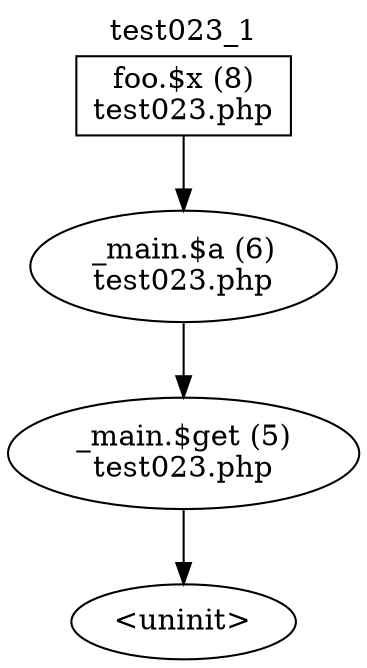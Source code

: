 digraph cfg {
  label="test023_1";
  labelloc=t;
  n1 [shape=box, label="foo.$x (8)\ntest023.php"];
  n2 [shape=ellipse, label="_main.$a (6)\ntest023.php"];
  n3 [shape=ellipse, label="_main.$get (5)\ntest023.php"];
  n4 [shape=ellipse, label="<uninit>"];
  n1 -> n2;
  n2 -> n3;
  n3 -> n4;
}
